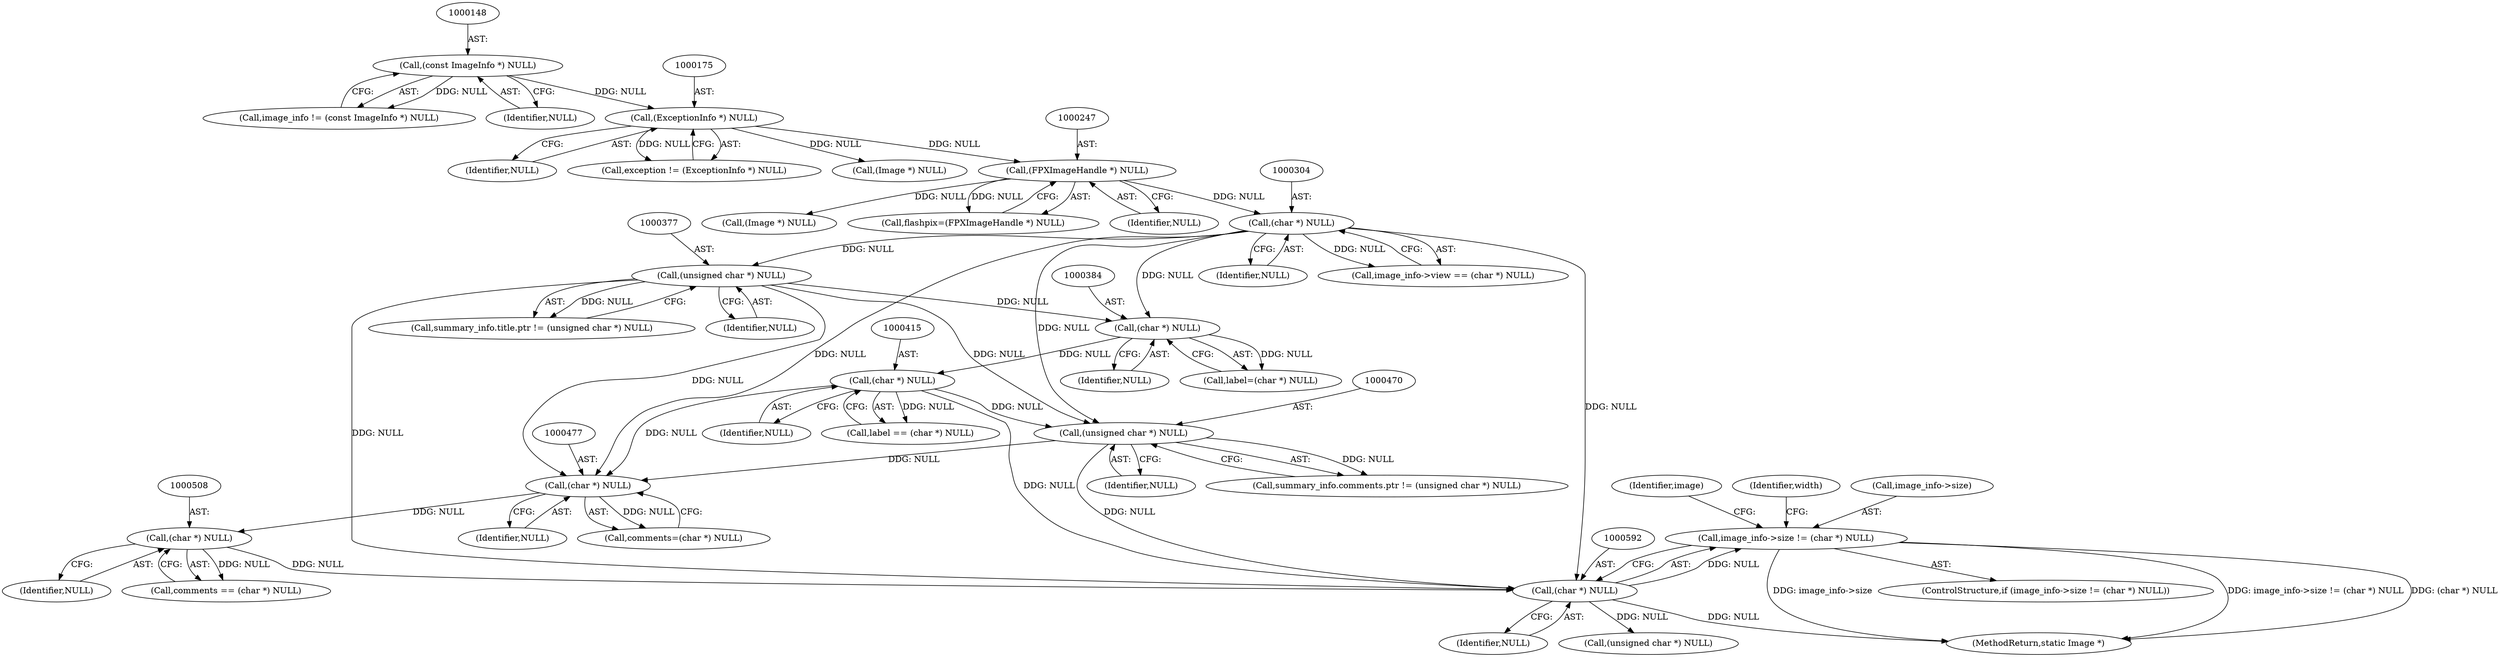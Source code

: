 digraph "0_ImageMagick_f6e9d0d9955e85bdd7540b251cd50d598dacc5e6_19@pointer" {
"1000587" [label="(Call,image_info->size != (char *) NULL)"];
"1000591" [label="(Call,(char *) NULL)"];
"1000507" [label="(Call,(char *) NULL)"];
"1000476" [label="(Call,(char *) NULL)"];
"1000303" [label="(Call,(char *) NULL)"];
"1000246" [label="(Call,(FPXImageHandle *) NULL)"];
"1000174" [label="(Call,(ExceptionInfo *) NULL)"];
"1000147" [label="(Call,(const ImageInfo *) NULL)"];
"1000414" [label="(Call,(char *) NULL)"];
"1000383" [label="(Call,(char *) NULL)"];
"1000376" [label="(Call,(unsigned char *) NULL)"];
"1000469" [label="(Call,(unsigned char *) NULL)"];
"1000204" [label="(Call,(Image *) NULL)"];
"1000476" [label="(Call,(char *) NULL)"];
"1000305" [label="(Identifier,NULL)"];
"1000176" [label="(Identifier,NULL)"];
"1000478" [label="(Identifier,NULL)"];
"1000591" [label="(Call,(char *) NULL)"];
"1000147" [label="(Call,(const ImageInfo *) NULL)"];
"1000149" [label="(Identifier,NULL)"];
"1000588" [label="(Call,image_info->size)"];
"1000303" [label="(Call,(char *) NULL)"];
"1000248" [label="(Identifier,NULL)"];
"1000414" [label="(Call,(char *) NULL)"];
"1000370" [label="(Call,summary_info.title.ptr != (unsigned char *) NULL)"];
"1000509" [label="(Identifier,NULL)"];
"1000383" [label="(Call,(char *) NULL)"];
"1000412" [label="(Call,label == (char *) NULL)"];
"1000474" [label="(Call,comments=(char *) NULL)"];
"1000617" [label="(Identifier,image)"];
"1000597" [label="(Identifier,width)"];
"1001229" [label="(MethodReturn,static Image *)"];
"1000284" [label="(Call,(Image *) NULL)"];
"1000507" [label="(Call,(char *) NULL)"];
"1000174" [label="(Call,(ExceptionInfo *) NULL)"];
"1000463" [label="(Call,summary_info.comments.ptr != (unsigned char *) NULL)"];
"1000378" [label="(Identifier,NULL)"];
"1000586" [label="(ControlStructure,if (image_info->size != (char *) NULL))"];
"1000469" [label="(Call,(unsigned char *) NULL)"];
"1000416" [label="(Identifier,NULL)"];
"1000376" [label="(Call,(unsigned char *) NULL)"];
"1000299" [label="(Call,image_info->view == (char *) NULL)"];
"1000593" [label="(Identifier,NULL)"];
"1000385" [label="(Identifier,NULL)"];
"1000246" [label="(Call,(FPXImageHandle *) NULL)"];
"1000381" [label="(Call,label=(char *) NULL)"];
"1000145" [label="(Call,image_info != (const ImageInfo *) NULL)"];
"1000471" [label="(Identifier,NULL)"];
"1000172" [label="(Call,exception != (ExceptionInfo *) NULL)"];
"1000722" [label="(Call,(unsigned char *) NULL)"];
"1000505" [label="(Call,comments == (char *) NULL)"];
"1000244" [label="(Call,flashpix=(FPXImageHandle *) NULL)"];
"1000587" [label="(Call,image_info->size != (char *) NULL)"];
"1000587" -> "1000586"  [label="AST: "];
"1000587" -> "1000591"  [label="CFG: "];
"1000588" -> "1000587"  [label="AST: "];
"1000591" -> "1000587"  [label="AST: "];
"1000597" -> "1000587"  [label="CFG: "];
"1000617" -> "1000587"  [label="CFG: "];
"1000587" -> "1001229"  [label="DDG: image_info->size"];
"1000587" -> "1001229"  [label="DDG: image_info->size != (char *) NULL"];
"1000587" -> "1001229"  [label="DDG: (char *) NULL"];
"1000591" -> "1000587"  [label="DDG: NULL"];
"1000591" -> "1000593"  [label="CFG: "];
"1000592" -> "1000591"  [label="AST: "];
"1000593" -> "1000591"  [label="AST: "];
"1000591" -> "1001229"  [label="DDG: NULL"];
"1000507" -> "1000591"  [label="DDG: NULL"];
"1000303" -> "1000591"  [label="DDG: NULL"];
"1000414" -> "1000591"  [label="DDG: NULL"];
"1000376" -> "1000591"  [label="DDG: NULL"];
"1000469" -> "1000591"  [label="DDG: NULL"];
"1000591" -> "1000722"  [label="DDG: NULL"];
"1000507" -> "1000505"  [label="AST: "];
"1000507" -> "1000509"  [label="CFG: "];
"1000508" -> "1000507"  [label="AST: "];
"1000509" -> "1000507"  [label="AST: "];
"1000505" -> "1000507"  [label="CFG: "];
"1000507" -> "1000505"  [label="DDG: NULL"];
"1000476" -> "1000507"  [label="DDG: NULL"];
"1000476" -> "1000474"  [label="AST: "];
"1000476" -> "1000478"  [label="CFG: "];
"1000477" -> "1000476"  [label="AST: "];
"1000478" -> "1000476"  [label="AST: "];
"1000474" -> "1000476"  [label="CFG: "];
"1000476" -> "1000474"  [label="DDG: NULL"];
"1000303" -> "1000476"  [label="DDG: NULL"];
"1000414" -> "1000476"  [label="DDG: NULL"];
"1000376" -> "1000476"  [label="DDG: NULL"];
"1000469" -> "1000476"  [label="DDG: NULL"];
"1000303" -> "1000299"  [label="AST: "];
"1000303" -> "1000305"  [label="CFG: "];
"1000304" -> "1000303"  [label="AST: "];
"1000305" -> "1000303"  [label="AST: "];
"1000299" -> "1000303"  [label="CFG: "];
"1000303" -> "1000299"  [label="DDG: NULL"];
"1000246" -> "1000303"  [label="DDG: NULL"];
"1000303" -> "1000376"  [label="DDG: NULL"];
"1000303" -> "1000383"  [label="DDG: NULL"];
"1000303" -> "1000469"  [label="DDG: NULL"];
"1000246" -> "1000244"  [label="AST: "];
"1000246" -> "1000248"  [label="CFG: "];
"1000247" -> "1000246"  [label="AST: "];
"1000248" -> "1000246"  [label="AST: "];
"1000244" -> "1000246"  [label="CFG: "];
"1000246" -> "1000244"  [label="DDG: NULL"];
"1000174" -> "1000246"  [label="DDG: NULL"];
"1000246" -> "1000284"  [label="DDG: NULL"];
"1000174" -> "1000172"  [label="AST: "];
"1000174" -> "1000176"  [label="CFG: "];
"1000175" -> "1000174"  [label="AST: "];
"1000176" -> "1000174"  [label="AST: "];
"1000172" -> "1000174"  [label="CFG: "];
"1000174" -> "1000172"  [label="DDG: NULL"];
"1000147" -> "1000174"  [label="DDG: NULL"];
"1000174" -> "1000204"  [label="DDG: NULL"];
"1000147" -> "1000145"  [label="AST: "];
"1000147" -> "1000149"  [label="CFG: "];
"1000148" -> "1000147"  [label="AST: "];
"1000149" -> "1000147"  [label="AST: "];
"1000145" -> "1000147"  [label="CFG: "];
"1000147" -> "1000145"  [label="DDG: NULL"];
"1000414" -> "1000412"  [label="AST: "];
"1000414" -> "1000416"  [label="CFG: "];
"1000415" -> "1000414"  [label="AST: "];
"1000416" -> "1000414"  [label="AST: "];
"1000412" -> "1000414"  [label="CFG: "];
"1000414" -> "1000412"  [label="DDG: NULL"];
"1000383" -> "1000414"  [label="DDG: NULL"];
"1000414" -> "1000469"  [label="DDG: NULL"];
"1000383" -> "1000381"  [label="AST: "];
"1000383" -> "1000385"  [label="CFG: "];
"1000384" -> "1000383"  [label="AST: "];
"1000385" -> "1000383"  [label="AST: "];
"1000381" -> "1000383"  [label="CFG: "];
"1000383" -> "1000381"  [label="DDG: NULL"];
"1000376" -> "1000383"  [label="DDG: NULL"];
"1000376" -> "1000370"  [label="AST: "];
"1000376" -> "1000378"  [label="CFG: "];
"1000377" -> "1000376"  [label="AST: "];
"1000378" -> "1000376"  [label="AST: "];
"1000370" -> "1000376"  [label="CFG: "];
"1000376" -> "1000370"  [label="DDG: NULL"];
"1000376" -> "1000469"  [label="DDG: NULL"];
"1000469" -> "1000463"  [label="AST: "];
"1000469" -> "1000471"  [label="CFG: "];
"1000470" -> "1000469"  [label="AST: "];
"1000471" -> "1000469"  [label="AST: "];
"1000463" -> "1000469"  [label="CFG: "];
"1000469" -> "1000463"  [label="DDG: NULL"];
}
